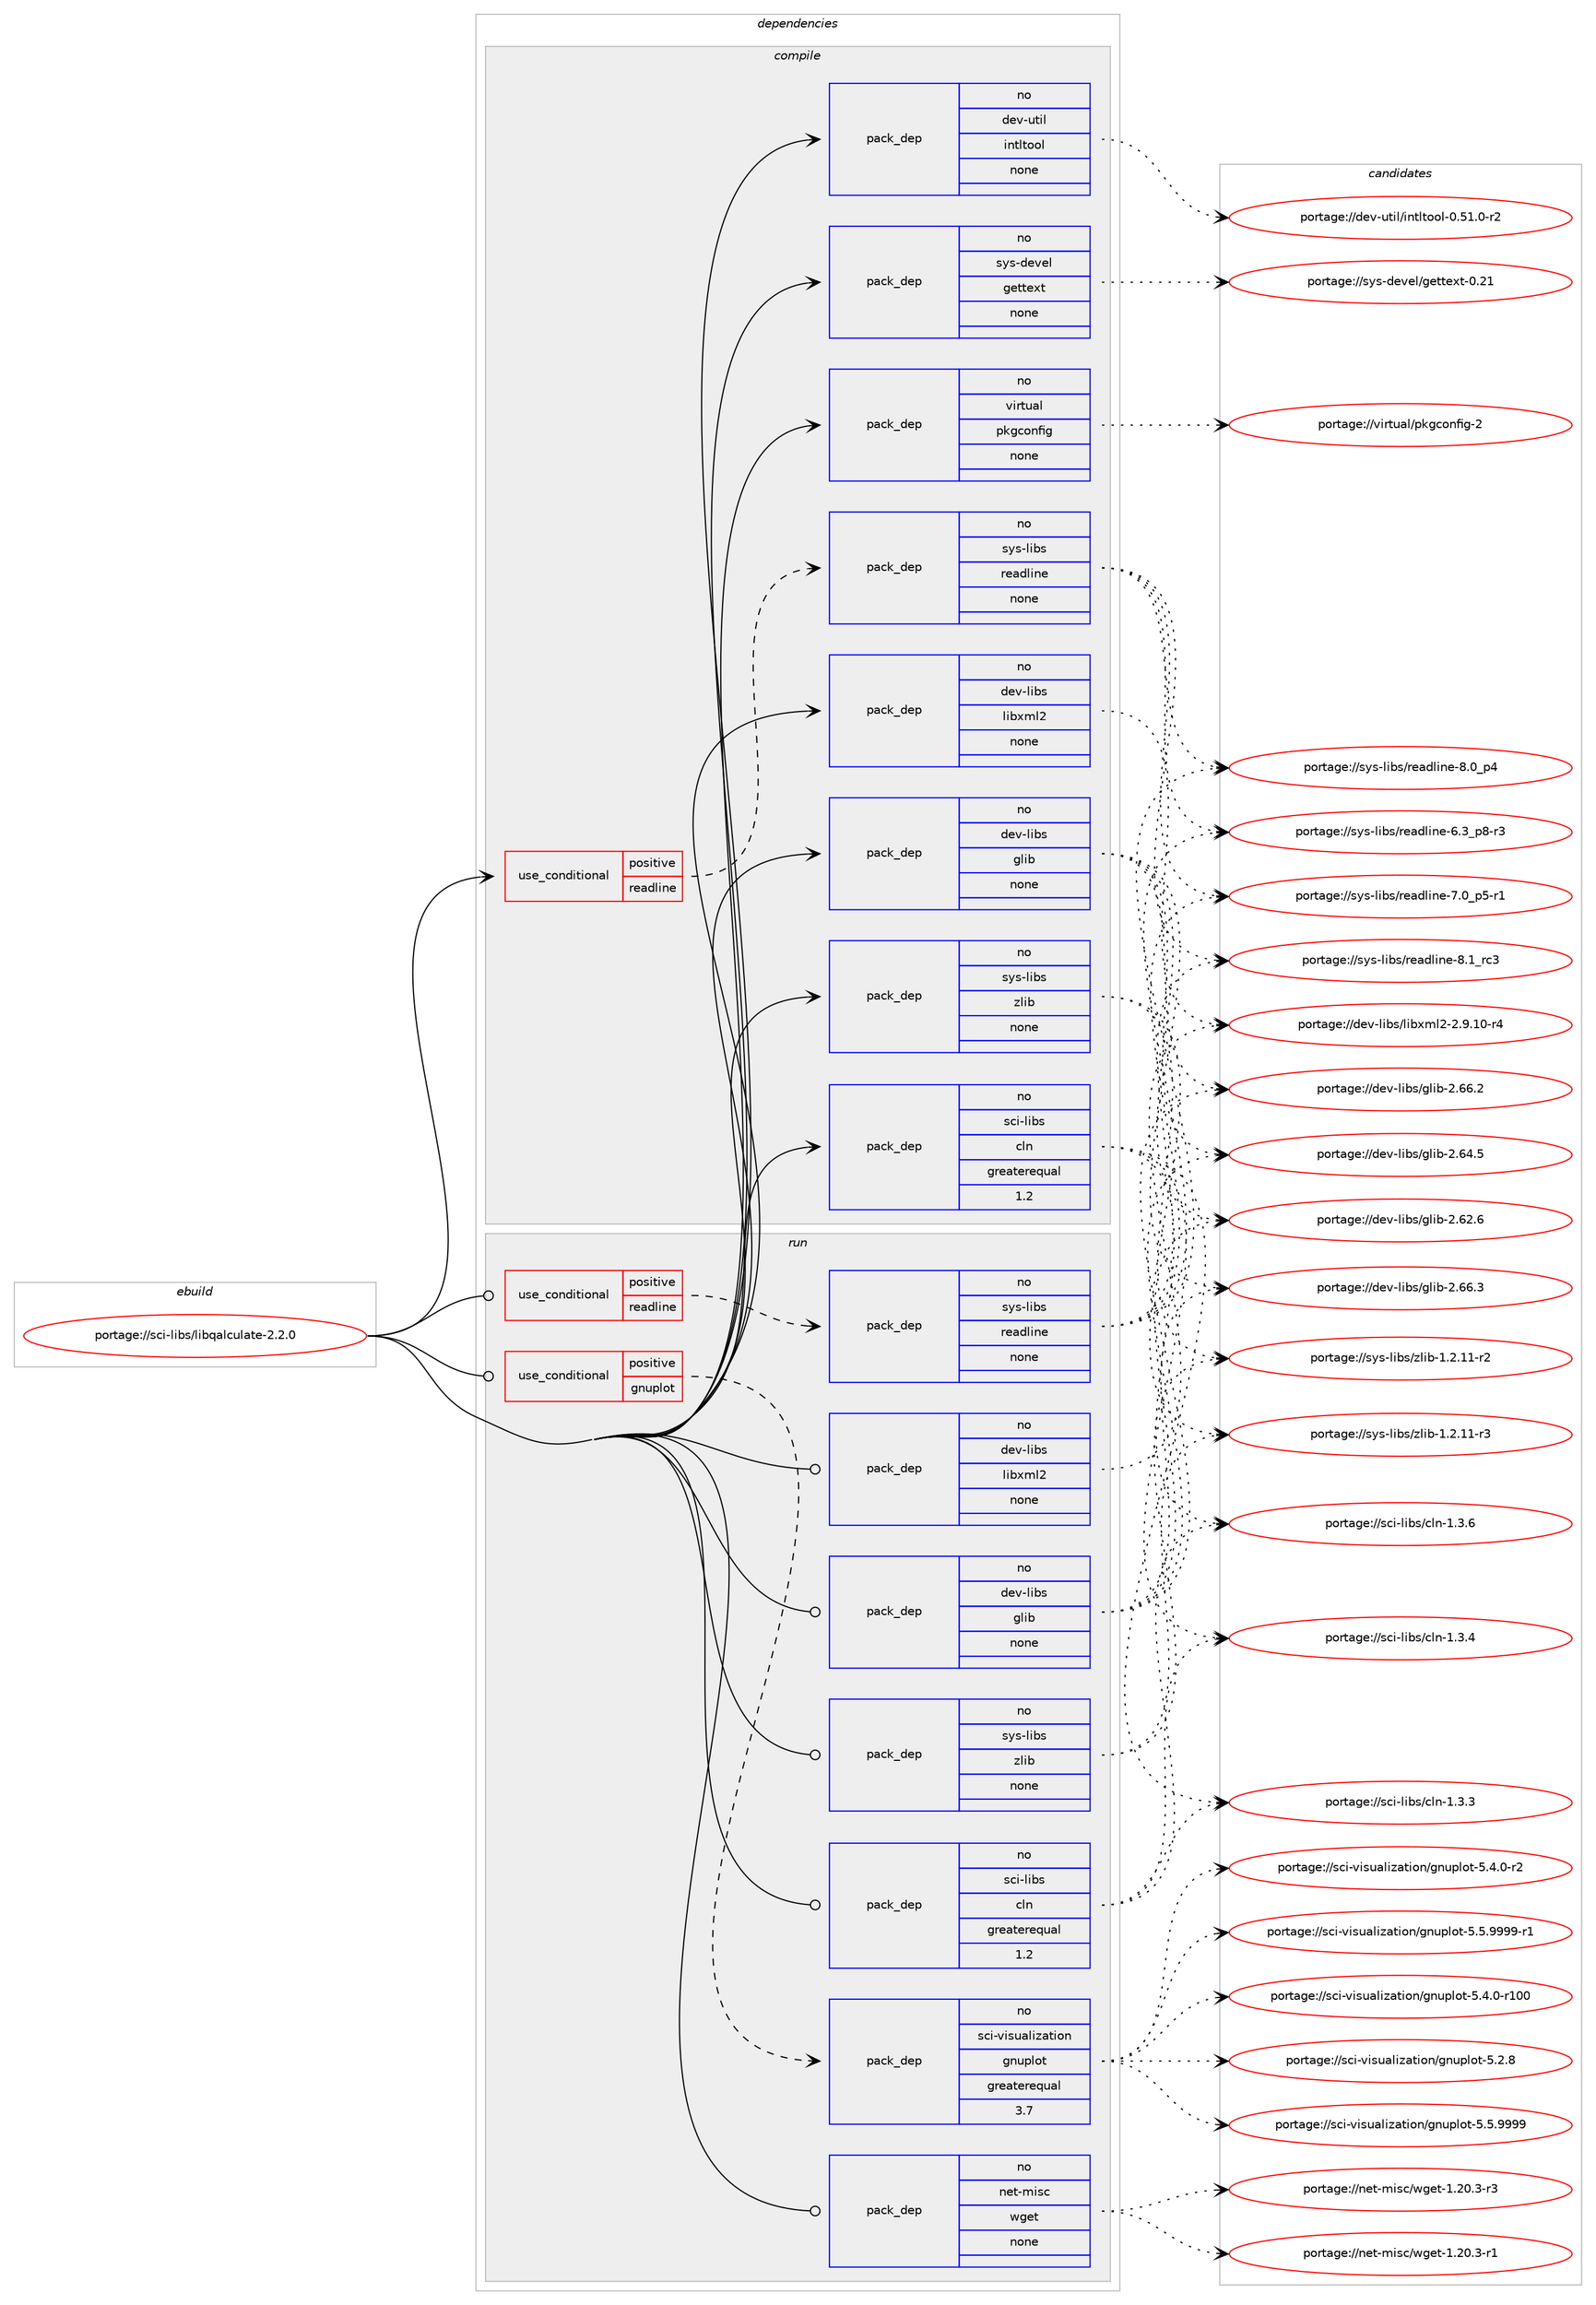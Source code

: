 digraph prolog {

# *************
# Graph options
# *************

newrank=true;
concentrate=true;
compound=true;
graph [rankdir=LR,fontname=Helvetica,fontsize=10,ranksep=1.5];#, ranksep=2.5, nodesep=0.2];
edge  [arrowhead=vee];
node  [fontname=Helvetica,fontsize=10];

# **********
# The ebuild
# **********

subgraph cluster_leftcol {
color=gray;
rank=same;
label=<<i>ebuild</i>>;
id [label="portage://sci-libs/libqalculate-2.2.0", color=red, width=4, href="../sci-libs/libqalculate-2.2.0.svg"];
}

# ****************
# The dependencies
# ****************

subgraph cluster_midcol {
color=gray;
label=<<i>dependencies</i>>;
subgraph cluster_compile {
fillcolor="#eeeeee";
style=filled;
label=<<i>compile</i>>;
subgraph cond338 {
dependency2316 [label=<<TABLE BORDER="0" CELLBORDER="1" CELLSPACING="0" CELLPADDING="4"><TR><TD ROWSPAN="3" CELLPADDING="10">use_conditional</TD></TR><TR><TD>positive</TD></TR><TR><TD>readline</TD></TR></TABLE>>, shape=none, color=red];
subgraph pack1940 {
dependency2317 [label=<<TABLE BORDER="0" CELLBORDER="1" CELLSPACING="0" CELLPADDING="4" WIDTH="220"><TR><TD ROWSPAN="6" CELLPADDING="30">pack_dep</TD></TR><TR><TD WIDTH="110">no</TD></TR><TR><TD>sys-libs</TD></TR><TR><TD>readline</TD></TR><TR><TD>none</TD></TR><TR><TD></TD></TR></TABLE>>, shape=none, color=blue];
}
dependency2316:e -> dependency2317:w [weight=20,style="dashed",arrowhead="vee"];
}
id:e -> dependency2316:w [weight=20,style="solid",arrowhead="vee"];
subgraph pack1941 {
dependency2318 [label=<<TABLE BORDER="0" CELLBORDER="1" CELLSPACING="0" CELLPADDING="4" WIDTH="220"><TR><TD ROWSPAN="6" CELLPADDING="30">pack_dep</TD></TR><TR><TD WIDTH="110">no</TD></TR><TR><TD>dev-libs</TD></TR><TR><TD>glib</TD></TR><TR><TD>none</TD></TR><TR><TD></TD></TR></TABLE>>, shape=none, color=blue];
}
id:e -> dependency2318:w [weight=20,style="solid",arrowhead="vee"];
subgraph pack1942 {
dependency2319 [label=<<TABLE BORDER="0" CELLBORDER="1" CELLSPACING="0" CELLPADDING="4" WIDTH="220"><TR><TD ROWSPAN="6" CELLPADDING="30">pack_dep</TD></TR><TR><TD WIDTH="110">no</TD></TR><TR><TD>dev-libs</TD></TR><TR><TD>libxml2</TD></TR><TR><TD>none</TD></TR><TR><TD></TD></TR></TABLE>>, shape=none, color=blue];
}
id:e -> dependency2319:w [weight=20,style="solid",arrowhead="vee"];
subgraph pack1943 {
dependency2320 [label=<<TABLE BORDER="0" CELLBORDER="1" CELLSPACING="0" CELLPADDING="4" WIDTH="220"><TR><TD ROWSPAN="6" CELLPADDING="30">pack_dep</TD></TR><TR><TD WIDTH="110">no</TD></TR><TR><TD>dev-util</TD></TR><TR><TD>intltool</TD></TR><TR><TD>none</TD></TR><TR><TD></TD></TR></TABLE>>, shape=none, color=blue];
}
id:e -> dependency2320:w [weight=20,style="solid",arrowhead="vee"];
subgraph pack1944 {
dependency2321 [label=<<TABLE BORDER="0" CELLBORDER="1" CELLSPACING="0" CELLPADDING="4" WIDTH="220"><TR><TD ROWSPAN="6" CELLPADDING="30">pack_dep</TD></TR><TR><TD WIDTH="110">no</TD></TR><TR><TD>sci-libs</TD></TR><TR><TD>cln</TD></TR><TR><TD>greaterequal</TD></TR><TR><TD>1.2</TD></TR></TABLE>>, shape=none, color=blue];
}
id:e -> dependency2321:w [weight=20,style="solid",arrowhead="vee"];
subgraph pack1945 {
dependency2322 [label=<<TABLE BORDER="0" CELLBORDER="1" CELLSPACING="0" CELLPADDING="4" WIDTH="220"><TR><TD ROWSPAN="6" CELLPADDING="30">pack_dep</TD></TR><TR><TD WIDTH="110">no</TD></TR><TR><TD>sys-devel</TD></TR><TR><TD>gettext</TD></TR><TR><TD>none</TD></TR><TR><TD></TD></TR></TABLE>>, shape=none, color=blue];
}
id:e -> dependency2322:w [weight=20,style="solid",arrowhead="vee"];
subgraph pack1946 {
dependency2323 [label=<<TABLE BORDER="0" CELLBORDER="1" CELLSPACING="0" CELLPADDING="4" WIDTH="220"><TR><TD ROWSPAN="6" CELLPADDING="30">pack_dep</TD></TR><TR><TD WIDTH="110">no</TD></TR><TR><TD>sys-libs</TD></TR><TR><TD>zlib</TD></TR><TR><TD>none</TD></TR><TR><TD></TD></TR></TABLE>>, shape=none, color=blue];
}
id:e -> dependency2323:w [weight=20,style="solid",arrowhead="vee"];
subgraph pack1947 {
dependency2324 [label=<<TABLE BORDER="0" CELLBORDER="1" CELLSPACING="0" CELLPADDING="4" WIDTH="220"><TR><TD ROWSPAN="6" CELLPADDING="30">pack_dep</TD></TR><TR><TD WIDTH="110">no</TD></TR><TR><TD>virtual</TD></TR><TR><TD>pkgconfig</TD></TR><TR><TD>none</TD></TR><TR><TD></TD></TR></TABLE>>, shape=none, color=blue];
}
id:e -> dependency2324:w [weight=20,style="solid",arrowhead="vee"];
}
subgraph cluster_compileandrun {
fillcolor="#eeeeee";
style=filled;
label=<<i>compile and run</i>>;
}
subgraph cluster_run {
fillcolor="#eeeeee";
style=filled;
label=<<i>run</i>>;
subgraph cond339 {
dependency2325 [label=<<TABLE BORDER="0" CELLBORDER="1" CELLSPACING="0" CELLPADDING="4"><TR><TD ROWSPAN="3" CELLPADDING="10">use_conditional</TD></TR><TR><TD>positive</TD></TR><TR><TD>gnuplot</TD></TR></TABLE>>, shape=none, color=red];
subgraph pack1948 {
dependency2326 [label=<<TABLE BORDER="0" CELLBORDER="1" CELLSPACING="0" CELLPADDING="4" WIDTH="220"><TR><TD ROWSPAN="6" CELLPADDING="30">pack_dep</TD></TR><TR><TD WIDTH="110">no</TD></TR><TR><TD>sci-visualization</TD></TR><TR><TD>gnuplot</TD></TR><TR><TD>greaterequal</TD></TR><TR><TD>3.7</TD></TR></TABLE>>, shape=none, color=blue];
}
dependency2325:e -> dependency2326:w [weight=20,style="dashed",arrowhead="vee"];
}
id:e -> dependency2325:w [weight=20,style="solid",arrowhead="odot"];
subgraph cond340 {
dependency2327 [label=<<TABLE BORDER="0" CELLBORDER="1" CELLSPACING="0" CELLPADDING="4"><TR><TD ROWSPAN="3" CELLPADDING="10">use_conditional</TD></TR><TR><TD>positive</TD></TR><TR><TD>readline</TD></TR></TABLE>>, shape=none, color=red];
subgraph pack1949 {
dependency2328 [label=<<TABLE BORDER="0" CELLBORDER="1" CELLSPACING="0" CELLPADDING="4" WIDTH="220"><TR><TD ROWSPAN="6" CELLPADDING="30">pack_dep</TD></TR><TR><TD WIDTH="110">no</TD></TR><TR><TD>sys-libs</TD></TR><TR><TD>readline</TD></TR><TR><TD>none</TD></TR><TR><TD></TD></TR></TABLE>>, shape=none, color=blue];
}
dependency2327:e -> dependency2328:w [weight=20,style="dashed",arrowhead="vee"];
}
id:e -> dependency2327:w [weight=20,style="solid",arrowhead="odot"];
subgraph pack1950 {
dependency2329 [label=<<TABLE BORDER="0" CELLBORDER="1" CELLSPACING="0" CELLPADDING="4" WIDTH="220"><TR><TD ROWSPAN="6" CELLPADDING="30">pack_dep</TD></TR><TR><TD WIDTH="110">no</TD></TR><TR><TD>dev-libs</TD></TR><TR><TD>glib</TD></TR><TR><TD>none</TD></TR><TR><TD></TD></TR></TABLE>>, shape=none, color=blue];
}
id:e -> dependency2329:w [weight=20,style="solid",arrowhead="odot"];
subgraph pack1951 {
dependency2330 [label=<<TABLE BORDER="0" CELLBORDER="1" CELLSPACING="0" CELLPADDING="4" WIDTH="220"><TR><TD ROWSPAN="6" CELLPADDING="30">pack_dep</TD></TR><TR><TD WIDTH="110">no</TD></TR><TR><TD>dev-libs</TD></TR><TR><TD>libxml2</TD></TR><TR><TD>none</TD></TR><TR><TD></TD></TR></TABLE>>, shape=none, color=blue];
}
id:e -> dependency2330:w [weight=20,style="solid",arrowhead="odot"];
subgraph pack1952 {
dependency2331 [label=<<TABLE BORDER="0" CELLBORDER="1" CELLSPACING="0" CELLPADDING="4" WIDTH="220"><TR><TD ROWSPAN="6" CELLPADDING="30">pack_dep</TD></TR><TR><TD WIDTH="110">no</TD></TR><TR><TD>net-misc</TD></TR><TR><TD>wget</TD></TR><TR><TD>none</TD></TR><TR><TD></TD></TR></TABLE>>, shape=none, color=blue];
}
id:e -> dependency2331:w [weight=20,style="solid",arrowhead="odot"];
subgraph pack1953 {
dependency2332 [label=<<TABLE BORDER="0" CELLBORDER="1" CELLSPACING="0" CELLPADDING="4" WIDTH="220"><TR><TD ROWSPAN="6" CELLPADDING="30">pack_dep</TD></TR><TR><TD WIDTH="110">no</TD></TR><TR><TD>sci-libs</TD></TR><TR><TD>cln</TD></TR><TR><TD>greaterequal</TD></TR><TR><TD>1.2</TD></TR></TABLE>>, shape=none, color=blue];
}
id:e -> dependency2332:w [weight=20,style="solid",arrowhead="odot"];
subgraph pack1954 {
dependency2333 [label=<<TABLE BORDER="0" CELLBORDER="1" CELLSPACING="0" CELLPADDING="4" WIDTH="220"><TR><TD ROWSPAN="6" CELLPADDING="30">pack_dep</TD></TR><TR><TD WIDTH="110">no</TD></TR><TR><TD>sys-libs</TD></TR><TR><TD>zlib</TD></TR><TR><TD>none</TD></TR><TR><TD></TD></TR></TABLE>>, shape=none, color=blue];
}
id:e -> dependency2333:w [weight=20,style="solid",arrowhead="odot"];
}
}

# **************
# The candidates
# **************

subgraph cluster_choices {
rank=same;
color=gray;
label=<<i>candidates</i>>;

subgraph choice1940 {
color=black;
nodesep=1;
choice1151211154510810598115471141019710010810511010145564649951149951 [label="portage://sys-libs/readline-8.1_rc3", color=red, width=4,href="../sys-libs/readline-8.1_rc3.svg"];
choice11512111545108105981154711410197100108105110101455646489511252 [label="portage://sys-libs/readline-8.0_p4", color=red, width=4,href="../sys-libs/readline-8.0_p4.svg"];
choice115121115451081059811547114101971001081051101014555464895112534511449 [label="portage://sys-libs/readline-7.0_p5-r1", color=red, width=4,href="../sys-libs/readline-7.0_p5-r1.svg"];
choice115121115451081059811547114101971001081051101014554465195112564511451 [label="portage://sys-libs/readline-6.3_p8-r3", color=red, width=4,href="../sys-libs/readline-6.3_p8-r3.svg"];
dependency2317:e -> choice1151211154510810598115471141019710010810511010145564649951149951:w [style=dotted,weight="100"];
dependency2317:e -> choice11512111545108105981154711410197100108105110101455646489511252:w [style=dotted,weight="100"];
dependency2317:e -> choice115121115451081059811547114101971001081051101014555464895112534511449:w [style=dotted,weight="100"];
dependency2317:e -> choice115121115451081059811547114101971001081051101014554465195112564511451:w [style=dotted,weight="100"];
}
subgraph choice1941 {
color=black;
nodesep=1;
choice1001011184510810598115471031081059845504654544651 [label="portage://dev-libs/glib-2.66.3", color=red, width=4,href="../dev-libs/glib-2.66.3.svg"];
choice1001011184510810598115471031081059845504654544650 [label="portage://dev-libs/glib-2.66.2", color=red, width=4,href="../dev-libs/glib-2.66.2.svg"];
choice1001011184510810598115471031081059845504654524653 [label="portage://dev-libs/glib-2.64.5", color=red, width=4,href="../dev-libs/glib-2.64.5.svg"];
choice1001011184510810598115471031081059845504654504654 [label="portage://dev-libs/glib-2.62.6", color=red, width=4,href="../dev-libs/glib-2.62.6.svg"];
dependency2318:e -> choice1001011184510810598115471031081059845504654544651:w [style=dotted,weight="100"];
dependency2318:e -> choice1001011184510810598115471031081059845504654544650:w [style=dotted,weight="100"];
dependency2318:e -> choice1001011184510810598115471031081059845504654524653:w [style=dotted,weight="100"];
dependency2318:e -> choice1001011184510810598115471031081059845504654504654:w [style=dotted,weight="100"];
}
subgraph choice1942 {
color=black;
nodesep=1;
choice1001011184510810598115471081059812010910850455046574649484511452 [label="portage://dev-libs/libxml2-2.9.10-r4", color=red, width=4,href="../dev-libs/libxml2-2.9.10-r4.svg"];
dependency2319:e -> choice1001011184510810598115471081059812010910850455046574649484511452:w [style=dotted,weight="100"];
}
subgraph choice1943 {
color=black;
nodesep=1;
choice1001011184511711610510847105110116108116111111108454846534946484511450 [label="portage://dev-util/intltool-0.51.0-r2", color=red, width=4,href="../dev-util/intltool-0.51.0-r2.svg"];
dependency2320:e -> choice1001011184511711610510847105110116108116111111108454846534946484511450:w [style=dotted,weight="100"];
}
subgraph choice1944 {
color=black;
nodesep=1;
choice1159910545108105981154799108110454946514654 [label="portage://sci-libs/cln-1.3.6", color=red, width=4,href="../sci-libs/cln-1.3.6.svg"];
choice1159910545108105981154799108110454946514652 [label="portage://sci-libs/cln-1.3.4", color=red, width=4,href="../sci-libs/cln-1.3.4.svg"];
choice1159910545108105981154799108110454946514651 [label="portage://sci-libs/cln-1.3.3", color=red, width=4,href="../sci-libs/cln-1.3.3.svg"];
dependency2321:e -> choice1159910545108105981154799108110454946514654:w [style=dotted,weight="100"];
dependency2321:e -> choice1159910545108105981154799108110454946514652:w [style=dotted,weight="100"];
dependency2321:e -> choice1159910545108105981154799108110454946514651:w [style=dotted,weight="100"];
}
subgraph choice1945 {
color=black;
nodesep=1;
choice11512111545100101118101108471031011161161011201164548465049 [label="portage://sys-devel/gettext-0.21", color=red, width=4,href="../sys-devel/gettext-0.21.svg"];
dependency2322:e -> choice11512111545100101118101108471031011161161011201164548465049:w [style=dotted,weight="100"];
}
subgraph choice1946 {
color=black;
nodesep=1;
choice11512111545108105981154712210810598454946504649494511451 [label="portage://sys-libs/zlib-1.2.11-r3", color=red, width=4,href="../sys-libs/zlib-1.2.11-r3.svg"];
choice11512111545108105981154712210810598454946504649494511450 [label="portage://sys-libs/zlib-1.2.11-r2", color=red, width=4,href="../sys-libs/zlib-1.2.11-r2.svg"];
dependency2323:e -> choice11512111545108105981154712210810598454946504649494511451:w [style=dotted,weight="100"];
dependency2323:e -> choice11512111545108105981154712210810598454946504649494511450:w [style=dotted,weight="100"];
}
subgraph choice1947 {
color=black;
nodesep=1;
choice1181051141161179710847112107103991111101021051034550 [label="portage://virtual/pkgconfig-2", color=red, width=4,href="../virtual/pkgconfig-2.svg"];
dependency2324:e -> choice1181051141161179710847112107103991111101021051034550:w [style=dotted,weight="100"];
}
subgraph choice1948 {
color=black;
nodesep=1;
choice11599105451181051151179710810512297116105111110471031101171121081111164553465346575757574511449 [label="portage://sci-visualization/gnuplot-5.5.9999-r1", color=red, width=4,href="../sci-visualization/gnuplot-5.5.9999-r1.svg"];
choice1159910545118105115117971081051229711610511111047103110117112108111116455346534657575757 [label="portage://sci-visualization/gnuplot-5.5.9999", color=red, width=4,href="../sci-visualization/gnuplot-5.5.9999.svg"];
choice11599105451181051151179710810512297116105111110471031101171121081111164553465246484511450 [label="portage://sci-visualization/gnuplot-5.4.0-r2", color=red, width=4,href="../sci-visualization/gnuplot-5.4.0-r2.svg"];
choice115991054511810511511797108105122971161051111104710311011711210811111645534652464845114494848 [label="portage://sci-visualization/gnuplot-5.4.0-r100", color=red, width=4,href="../sci-visualization/gnuplot-5.4.0-r100.svg"];
choice1159910545118105115117971081051229711610511111047103110117112108111116455346504656 [label="portage://sci-visualization/gnuplot-5.2.8", color=red, width=4,href="../sci-visualization/gnuplot-5.2.8.svg"];
dependency2326:e -> choice11599105451181051151179710810512297116105111110471031101171121081111164553465346575757574511449:w [style=dotted,weight="100"];
dependency2326:e -> choice1159910545118105115117971081051229711610511111047103110117112108111116455346534657575757:w [style=dotted,weight="100"];
dependency2326:e -> choice11599105451181051151179710810512297116105111110471031101171121081111164553465246484511450:w [style=dotted,weight="100"];
dependency2326:e -> choice115991054511810511511797108105122971161051111104710311011711210811111645534652464845114494848:w [style=dotted,weight="100"];
dependency2326:e -> choice1159910545118105115117971081051229711610511111047103110117112108111116455346504656:w [style=dotted,weight="100"];
}
subgraph choice1949 {
color=black;
nodesep=1;
choice1151211154510810598115471141019710010810511010145564649951149951 [label="portage://sys-libs/readline-8.1_rc3", color=red, width=4,href="../sys-libs/readline-8.1_rc3.svg"];
choice11512111545108105981154711410197100108105110101455646489511252 [label="portage://sys-libs/readline-8.0_p4", color=red, width=4,href="../sys-libs/readline-8.0_p4.svg"];
choice115121115451081059811547114101971001081051101014555464895112534511449 [label="portage://sys-libs/readline-7.0_p5-r1", color=red, width=4,href="../sys-libs/readline-7.0_p5-r1.svg"];
choice115121115451081059811547114101971001081051101014554465195112564511451 [label="portage://sys-libs/readline-6.3_p8-r3", color=red, width=4,href="../sys-libs/readline-6.3_p8-r3.svg"];
dependency2328:e -> choice1151211154510810598115471141019710010810511010145564649951149951:w [style=dotted,weight="100"];
dependency2328:e -> choice11512111545108105981154711410197100108105110101455646489511252:w [style=dotted,weight="100"];
dependency2328:e -> choice115121115451081059811547114101971001081051101014555464895112534511449:w [style=dotted,weight="100"];
dependency2328:e -> choice115121115451081059811547114101971001081051101014554465195112564511451:w [style=dotted,weight="100"];
}
subgraph choice1950 {
color=black;
nodesep=1;
choice1001011184510810598115471031081059845504654544651 [label="portage://dev-libs/glib-2.66.3", color=red, width=4,href="../dev-libs/glib-2.66.3.svg"];
choice1001011184510810598115471031081059845504654544650 [label="portage://dev-libs/glib-2.66.2", color=red, width=4,href="../dev-libs/glib-2.66.2.svg"];
choice1001011184510810598115471031081059845504654524653 [label="portage://dev-libs/glib-2.64.5", color=red, width=4,href="../dev-libs/glib-2.64.5.svg"];
choice1001011184510810598115471031081059845504654504654 [label="portage://dev-libs/glib-2.62.6", color=red, width=4,href="../dev-libs/glib-2.62.6.svg"];
dependency2329:e -> choice1001011184510810598115471031081059845504654544651:w [style=dotted,weight="100"];
dependency2329:e -> choice1001011184510810598115471031081059845504654544650:w [style=dotted,weight="100"];
dependency2329:e -> choice1001011184510810598115471031081059845504654524653:w [style=dotted,weight="100"];
dependency2329:e -> choice1001011184510810598115471031081059845504654504654:w [style=dotted,weight="100"];
}
subgraph choice1951 {
color=black;
nodesep=1;
choice1001011184510810598115471081059812010910850455046574649484511452 [label="portage://dev-libs/libxml2-2.9.10-r4", color=red, width=4,href="../dev-libs/libxml2-2.9.10-r4.svg"];
dependency2330:e -> choice1001011184510810598115471081059812010910850455046574649484511452:w [style=dotted,weight="100"];
}
subgraph choice1952 {
color=black;
nodesep=1;
choice110101116451091051159947119103101116454946504846514511451 [label="portage://net-misc/wget-1.20.3-r3", color=red, width=4,href="../net-misc/wget-1.20.3-r3.svg"];
choice110101116451091051159947119103101116454946504846514511449 [label="portage://net-misc/wget-1.20.3-r1", color=red, width=4,href="../net-misc/wget-1.20.3-r1.svg"];
dependency2331:e -> choice110101116451091051159947119103101116454946504846514511451:w [style=dotted,weight="100"];
dependency2331:e -> choice110101116451091051159947119103101116454946504846514511449:w [style=dotted,weight="100"];
}
subgraph choice1953 {
color=black;
nodesep=1;
choice1159910545108105981154799108110454946514654 [label="portage://sci-libs/cln-1.3.6", color=red, width=4,href="../sci-libs/cln-1.3.6.svg"];
choice1159910545108105981154799108110454946514652 [label="portage://sci-libs/cln-1.3.4", color=red, width=4,href="../sci-libs/cln-1.3.4.svg"];
choice1159910545108105981154799108110454946514651 [label="portage://sci-libs/cln-1.3.3", color=red, width=4,href="../sci-libs/cln-1.3.3.svg"];
dependency2332:e -> choice1159910545108105981154799108110454946514654:w [style=dotted,weight="100"];
dependency2332:e -> choice1159910545108105981154799108110454946514652:w [style=dotted,weight="100"];
dependency2332:e -> choice1159910545108105981154799108110454946514651:w [style=dotted,weight="100"];
}
subgraph choice1954 {
color=black;
nodesep=1;
choice11512111545108105981154712210810598454946504649494511451 [label="portage://sys-libs/zlib-1.2.11-r3", color=red, width=4,href="../sys-libs/zlib-1.2.11-r3.svg"];
choice11512111545108105981154712210810598454946504649494511450 [label="portage://sys-libs/zlib-1.2.11-r2", color=red, width=4,href="../sys-libs/zlib-1.2.11-r2.svg"];
dependency2333:e -> choice11512111545108105981154712210810598454946504649494511451:w [style=dotted,weight="100"];
dependency2333:e -> choice11512111545108105981154712210810598454946504649494511450:w [style=dotted,weight="100"];
}
}

}
